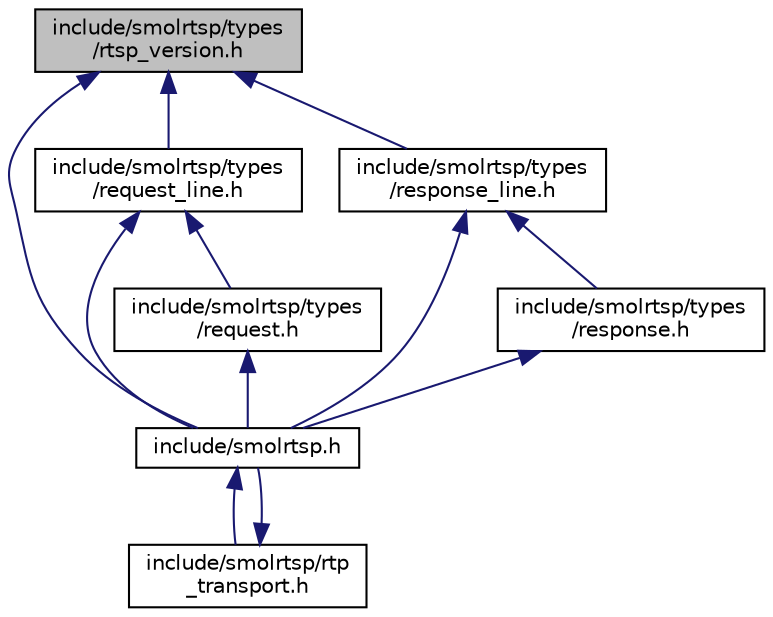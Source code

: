 digraph "include/smolrtsp/types/rtsp_version.h"
{
 // LATEX_PDF_SIZE
  edge [fontname="Helvetica",fontsize="10",labelfontname="Helvetica",labelfontsize="10"];
  node [fontname="Helvetica",fontsize="10",shape=record];
  Node1 [label="include/smolrtsp/types\l/rtsp_version.h",height=0.2,width=0.4,color="black", fillcolor="grey75", style="filled", fontcolor="black",tooltip=" "];
  Node1 -> Node2 [dir="back",color="midnightblue",fontsize="10",style="solid",fontname="Helvetica"];
  Node2 [label="include/smolrtsp.h",height=0.2,width=0.4,color="black", fillcolor="white", style="filled",URL="$smolrtsp_8h.html",tooltip=" "];
  Node2 -> Node3 [dir="back",color="midnightblue",fontsize="10",style="solid",fontname="Helvetica"];
  Node3 [label="include/smolrtsp/rtp\l_transport.h",height=0.2,width=0.4,color="black", fillcolor="white", style="filled",URL="$rtp__transport_8h.html",tooltip=" "];
  Node3 -> Node2 [dir="back",color="midnightblue",fontsize="10",style="solid",fontname="Helvetica"];
  Node1 -> Node4 [dir="back",color="midnightblue",fontsize="10",style="solid",fontname="Helvetica"];
  Node4 [label="include/smolrtsp/types\l/request_line.h",height=0.2,width=0.4,color="black", fillcolor="white", style="filled",URL="$request__line_8h.html",tooltip=" "];
  Node4 -> Node2 [dir="back",color="midnightblue",fontsize="10",style="solid",fontname="Helvetica"];
  Node4 -> Node5 [dir="back",color="midnightblue",fontsize="10",style="solid",fontname="Helvetica"];
  Node5 [label="include/smolrtsp/types\l/request.h",height=0.2,width=0.4,color="black", fillcolor="white", style="filled",URL="$request_8h.html",tooltip=" "];
  Node5 -> Node2 [dir="back",color="midnightblue",fontsize="10",style="solid",fontname="Helvetica"];
  Node1 -> Node6 [dir="back",color="midnightblue",fontsize="10",style="solid",fontname="Helvetica"];
  Node6 [label="include/smolrtsp/types\l/response_line.h",height=0.2,width=0.4,color="black", fillcolor="white", style="filled",URL="$response__line_8h.html",tooltip=" "];
  Node6 -> Node2 [dir="back",color="midnightblue",fontsize="10",style="solid",fontname="Helvetica"];
  Node6 -> Node7 [dir="back",color="midnightblue",fontsize="10",style="solid",fontname="Helvetica"];
  Node7 [label="include/smolrtsp/types\l/response.h",height=0.2,width=0.4,color="black", fillcolor="white", style="filled",URL="$response_8h.html",tooltip=" "];
  Node7 -> Node2 [dir="back",color="midnightblue",fontsize="10",style="solid",fontname="Helvetica"];
}
